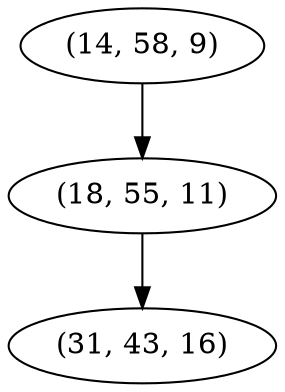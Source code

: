 digraph tree {
    "(14, 58, 9)";
    "(18, 55, 11)";
    "(31, 43, 16)";
    "(14, 58, 9)" -> "(18, 55, 11)";
    "(18, 55, 11)" -> "(31, 43, 16)";
}
